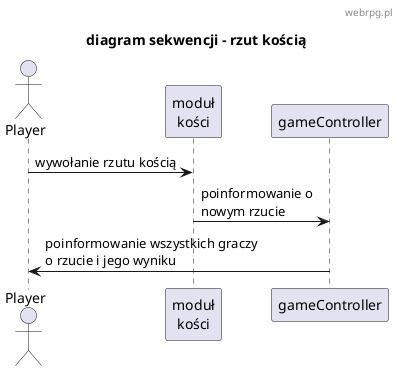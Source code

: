 @startuml
skinparam defaultFontName "Comic Sans MS"
header webrpg.pl
title "diagram sekwencji - rzut kością"

actor Player
participant "moduł\nkości" as ReactDice
participant "gameController" as GameController

Player -> ReactDice: wywołanie rzutu kością
ReactDice -> GameController: poinformowanie o\nnowym rzucie
GameController -> Player: poinformowanie wszystkich graczy\no rzucie i jego wyniku





@enduml